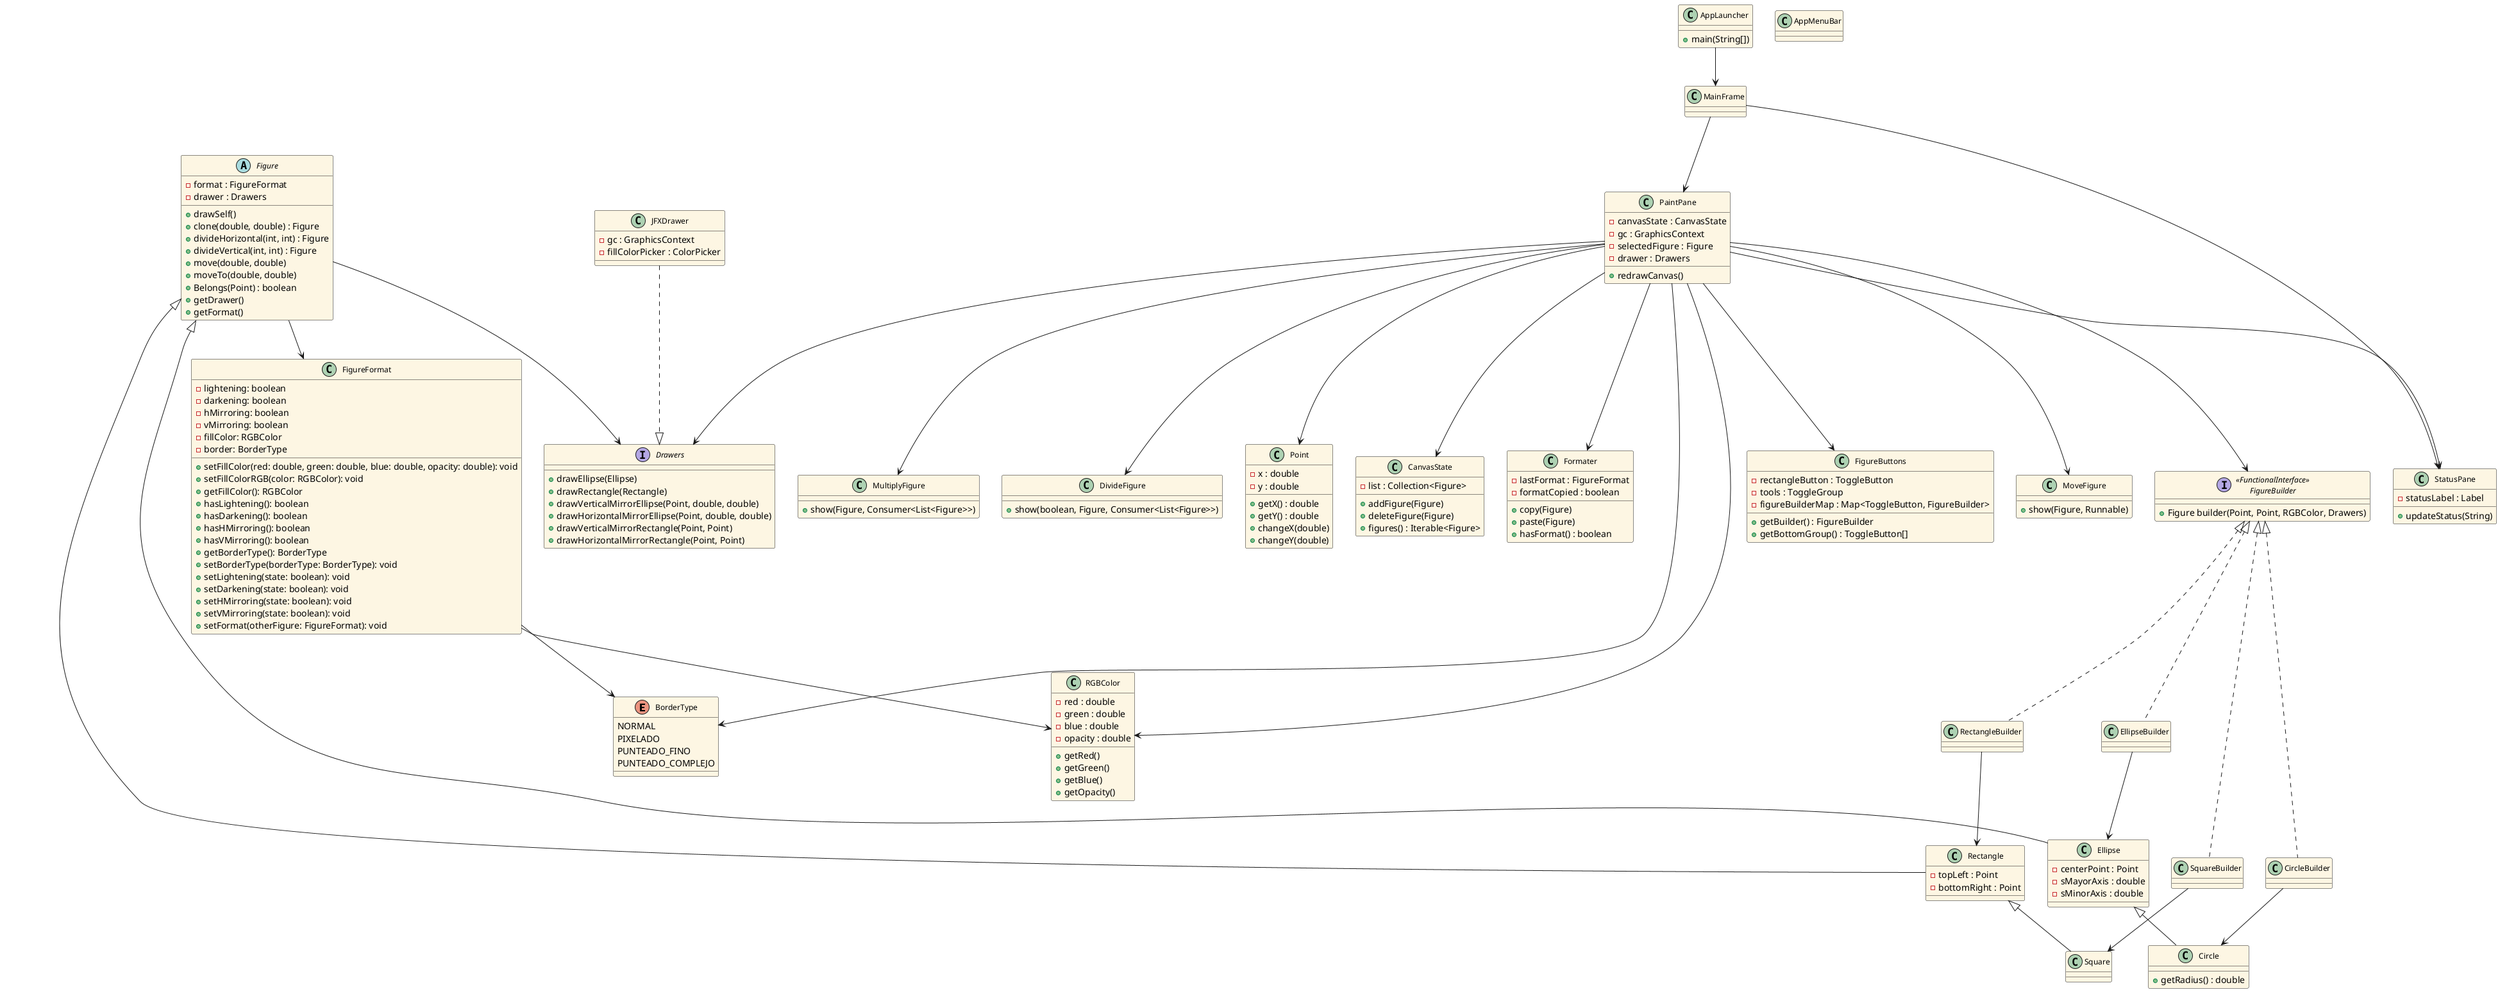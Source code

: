@startuml
skinparam classFontSize 12
skinparam classBackgroundColor #FDF6E3

' ------------------------
' ENUMS
enum BorderType {
    NORMAL
    PIXELADO
    PUNTEADO_FINO
    PUNTEADO_COMPLEJO
}

' ------------------------
' INTERFACES
interface Drawers {
    +drawEllipse(Ellipse)
    +drawRectangle(Rectangle)
    +drawVerticalMirrorEllipse(Point, double, double)
    +drawHorizontalMirrorEllipse(Point, double, double)
    +drawVerticalMirrorRectangle(Point, Point)
    +drawHorizontalMirrorRectangle(Point, Point)
}

interface FigureBuilder <<FunctionalInterface>> {
    +Figure builder(Point, Point, RGBColor, Drawers)
}

' ------------------------
' CLASES BÁSICAS
class Point {
    -x : double
    -y : double
    +getX() : double
    +getY() : double
    +changeX(double)
    +changeY(double)
}

class RGBColor {
    -red : double
    -green : double
    -blue : double
    -opacity : double
    +getRed()
    +getGreen()
    +getBlue()
    +getOpacity()
}

class FigureFormat {
    - lightening: boolean
    - darkening: boolean
    - hMirroring: boolean
    - vMirroring: boolean
    - fillColor: RGBColor
    - border: BorderType

    + setFillColor(red: double, green: double, blue: double, opacity: double): void
    + setFillColorRGB(color: RGBColor): void
    + getFillColor(): RGBColor
    + hasLightening(): boolean
    + hasDarkening(): boolean
    + hasHMirroring(): boolean
    + hasVMirroring(): boolean
    + getBorderType(): BorderType
    + setBorderType(borderType: BorderType): void
    + setLightening(state: boolean): void
    + setDarkening(state: boolean): void
    + setHMirroring(state: boolean): void
    + setVMirroring(state: boolean): void
    + setFormat(otherFigure: FigureFormat): void
}

' ------------------------
' FIGURE Y SUBCLASES
abstract class Figure {
    -format : FigureFormat
    -drawer : Drawers
    +drawSelf()
    +clone(double, double) : Figure
    +divideHorizontal(int, int) : Figure
    +divideVertical(int, int) : Figure
    +move(double, double)
    +moveTo(double, double)
    +Belongs(Point) : boolean
    +getDrawer()
    +getFormat()
}

class Rectangle {
    -topLeft : Point
    -bottomRight : Point
}

class Square {
}

class Ellipse {
    -centerPoint : Point
    -sMayorAxis : double
    -sMinorAxis : double
}

class Circle {
    +getRadius() : double
}

Figure <|-- Rectangle
Rectangle <|-- Square
Figure <|-- Ellipse
Ellipse <|-- Circle

' ------------------------
' BUILDERS
class RectangleBuilder
class SquareBuilder
class CircleBuilder
class EllipseBuilder

FigureBuilder <|.. RectangleBuilder
FigureBuilder <|.. SquareBuilder
FigureBuilder <|.. CircleBuilder
FigureBuilder <|.. EllipseBuilder

' ------------------------
' DIBUJADOR
class JFXDrawer {
    -gc : GraphicsContext
    -fillColorPicker : ColorPicker
}

JFXDrawer ..|> Drawers

' ------------------------
' LOGIC / STATE
class CanvasState {
    -list : Collection<Figure>
    +addFigure(Figure)
    +deleteFigure(Figure)
    +figures() : Iterable<Figure>
}

class Formater {
    -lastFormat : FigureFormat
    -formatCopied : boolean
    +copy(Figure)
    +paste(Figure)
    +hasFormat() : boolean
}

class FigureButtons {
    -rectangleButton : ToggleButton
    -tools : ToggleGroup
    -figureBuilderMap : Map<ToggleButton, FigureBuilder>
    +getBuilder() : FigureBuilder
    +getBottomGroup() : ToggleButton[]
}

' ------------------------
' UI
class PaintPane {
    -canvasState : CanvasState
    -gc : GraphicsContext
    -selectedFigure : Figure
    -drawer : Drawers
    +redrawCanvas()
}

class StatusPane {
    -statusLabel : Label
    +updateStatus(String)
}

class MainFrame {
}

class AppMenuBar {
}

class MoveFigure {
    +show(Figure, Runnable)
}

class MultiplyFigure {
    +show(Figure, Consumer<List<Figure>>)
}

class DivideFigure {
    +show(boolean, Figure, Consumer<List<Figure>>)
}

class AppLauncher {
    +main(String[])
}

MainFrame --> PaintPane
MainFrame --> StatusPane
AppLauncher --> MainFrame
PaintPane --> CanvasState
PaintPane --> Drawers
PaintPane --> StatusPane
PaintPane --> Formater
PaintPane --> FigureButtons
PaintPane --> FigureBuilder
PaintPane --> RGBColor
PaintPane --> BorderType
PaintPane --> Point

PaintPane --> MoveFigure
PaintPane --> DivideFigure
PaintPane --> MultiplyFigure

Figure --> FigureFormat
Figure --> Drawers
FigureFormat --> RGBColor
FigureFormat --> BorderType

' Builders usan figuras
RectangleBuilder --> Rectangle
SquareBuilder --> Square
CircleBuilder --> Circle
EllipseBuilder --> Ellipse

@enduml